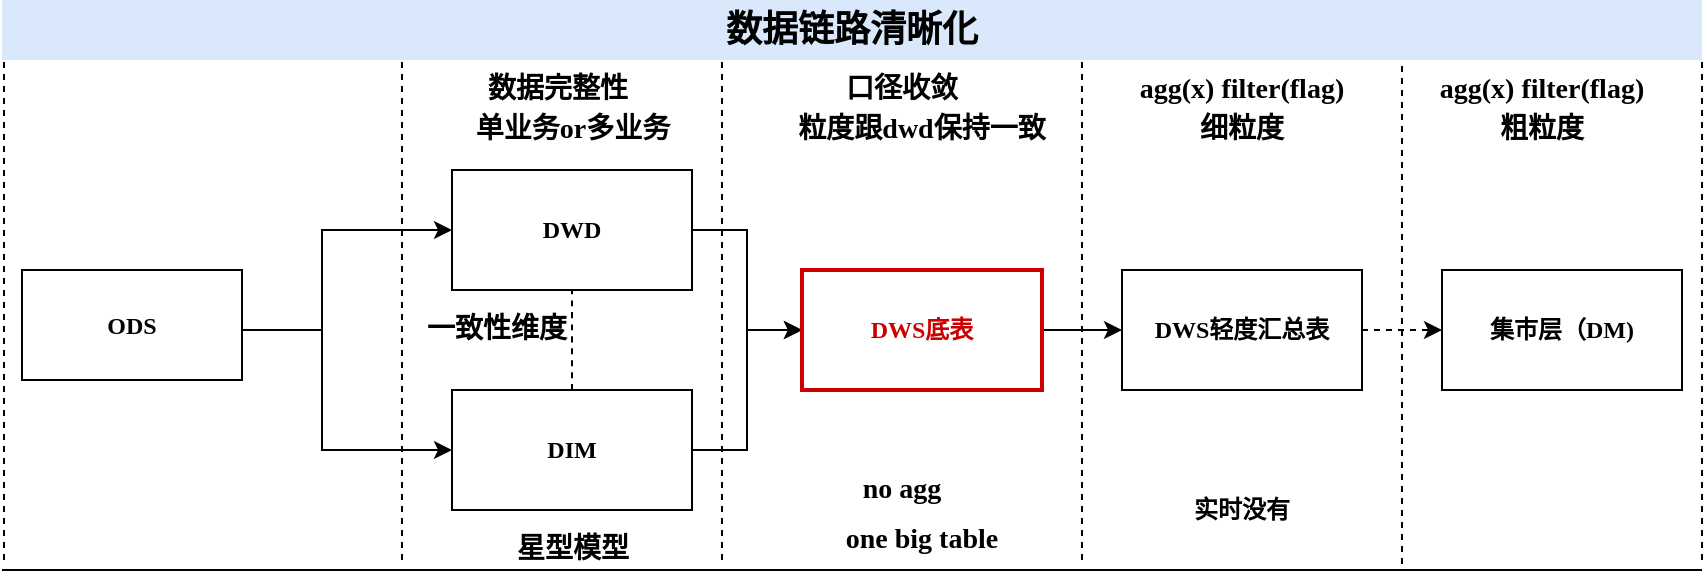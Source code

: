 <mxfile version="21.0.2" type="github">
  <diagram name="第 1 页" id="MpJJtZff5AQATM6ygYIF">
    <mxGraphModel dx="794" dy="515" grid="1" gridSize="10" guides="1" tooltips="1" connect="1" arrows="1" fold="1" page="1" pageScale="1" pageWidth="827" pageHeight="1169" math="0" shadow="0">
      <root>
        <mxCell id="0" />
        <mxCell id="1" parent="0" />
        <mxCell id="arTTNSpRISgWZkCejGCT-1" style="edgeStyle=orthogonalEdgeStyle;rounded=0;orthogonalLoop=1;jettySize=auto;html=1;exitX=1;exitY=0.5;exitDx=0;exitDy=0;fontFamily=微软雅黑;" parent="1" source="arTTNSpRISgWZkCejGCT-3" target="arTTNSpRISgWZkCejGCT-5" edge="1">
          <mxGeometry relative="1" as="geometry">
            <Array as="points">
              <mxPoint x="230" y="545" />
              <mxPoint x="230" y="495" />
            </Array>
          </mxGeometry>
        </mxCell>
        <mxCell id="arTTNSpRISgWZkCejGCT-2" style="edgeStyle=orthogonalEdgeStyle;rounded=0;orthogonalLoop=1;jettySize=auto;html=1;exitX=1;exitY=0.5;exitDx=0;exitDy=0;fontFamily=微软雅黑;" parent="1" source="arTTNSpRISgWZkCejGCT-3" target="arTTNSpRISgWZkCejGCT-7" edge="1">
          <mxGeometry relative="1" as="geometry">
            <Array as="points">
              <mxPoint x="230" y="545" />
              <mxPoint x="230" y="605" />
            </Array>
          </mxGeometry>
        </mxCell>
        <mxCell id="arTTNSpRISgWZkCejGCT-3" value="&lt;b&gt;ODS&lt;/b&gt;" style="rounded=0;whiteSpace=wrap;html=1;fontFamily=微软雅黑;" parent="1" diagramCategory="general" diagramName="Rectangle" vertex="1">
          <mxGeometry x="80" y="515" width="110" height="55" as="geometry" />
        </mxCell>
        <mxCell id="arTTNSpRISgWZkCejGCT-4" style="edgeStyle=orthogonalEdgeStyle;rounded=0;orthogonalLoop=1;jettySize=auto;html=1;exitX=1;exitY=0.5;exitDx=0;exitDy=0;entryX=0;entryY=0.5;entryDx=0;entryDy=0;fontFamily=微软雅黑;" parent="1" source="arTTNSpRISgWZkCejGCT-5" target="arTTNSpRISgWZkCejGCT-12" edge="1">
          <mxGeometry relative="1" as="geometry" />
        </mxCell>
        <mxCell id="arTTNSpRISgWZkCejGCT-5" value="&lt;b&gt;DWD&lt;/b&gt;" style="rounded=0;whiteSpace=wrap;html=1;fontFamily=微软雅黑;" parent="1" diagramCategory="general" diagramName="Rectangle" vertex="1">
          <mxGeometry x="295" y="465" width="120" height="60" as="geometry" />
        </mxCell>
        <mxCell id="arTTNSpRISgWZkCejGCT-7" value="&lt;b&gt;DIM&lt;/b&gt;" style="rounded=0;whiteSpace=wrap;html=1;fontFamily=微软雅黑;" parent="1" diagramCategory="general" diagramName="Rectangle" vertex="1">
          <mxGeometry x="295" y="575" width="120" height="60" as="geometry" />
        </mxCell>
        <mxCell id="arTTNSpRISgWZkCejGCT-9" value="&lt;b&gt;集市层（DM)&lt;/b&gt;" style="rounded=0;whiteSpace=wrap;html=1;fontFamily=微软雅黑;" parent="1" diagramCategory="general" diagramName="Rectangle" vertex="1">
          <mxGeometry x="790" y="515" width="120" height="60" as="geometry" />
        </mxCell>
        <mxCell id="arTTNSpRISgWZkCejGCT-10" style="edgeStyle=orthogonalEdgeStyle;rounded=0;orthogonalLoop=1;jettySize=auto;html=1;exitX=1;exitY=0.5;exitDx=0;exitDy=0;entryX=0;entryY=0.5;entryDx=0;entryDy=0;fontFamily=微软雅黑;" parent="1" source="arTTNSpRISgWZkCejGCT-7" target="arTTNSpRISgWZkCejGCT-12" edge="1">
          <mxGeometry relative="1" as="geometry" />
        </mxCell>
        <mxCell id="arTTNSpRISgWZkCejGCT-18" style="edgeStyle=orthogonalEdgeStyle;rounded=0;orthogonalLoop=1;jettySize=auto;html=1;exitX=1;exitY=0.5;exitDx=0;exitDy=0;entryX=0;entryY=0.5;entryDx=0;entryDy=0;fontSize=16;fontFamily=微软雅黑;" parent="1" source="arTTNSpRISgWZkCejGCT-12" target="arTTNSpRISgWZkCejGCT-17" edge="1">
          <mxGeometry relative="1" as="geometry" />
        </mxCell>
        <mxCell id="arTTNSpRISgWZkCejGCT-12" value="&lt;b&gt;&lt;font color=&quot;#cc0000&quot;&gt;DWS底表&lt;/font&gt;&lt;/b&gt;" style="rounded=0;whiteSpace=wrap;html=1;strokeColor=#CC0000;strokeWidth=2;fontFamily=微软雅黑;" parent="1" diagramCategory="general" diagramName="Rectangle" vertex="1">
          <mxGeometry x="470" y="515" width="120" height="60" as="geometry" />
        </mxCell>
        <mxCell id="arTTNSpRISgWZkCejGCT-14" value="" style="endArrow=none;dashed=1;html=1;rounded=0;fontSize=16;fontFamily=微软雅黑;" parent="1" edge="1">
          <mxGeometry width="50" height="50" relative="1" as="geometry">
            <mxPoint x="270" y="660" as="sourcePoint" />
            <mxPoint x="270" y="410" as="targetPoint" />
          </mxGeometry>
        </mxCell>
        <mxCell id="arTTNSpRISgWZkCejGCT-15" value="" style="endArrow=none;dashed=1;html=1;rounded=0;fontSize=16;fontFamily=微软雅黑;" parent="1" edge="1">
          <mxGeometry width="50" height="50" relative="1" as="geometry">
            <mxPoint x="430" y="660" as="sourcePoint" />
            <mxPoint x="430" y="410" as="targetPoint" />
          </mxGeometry>
        </mxCell>
        <mxCell id="arTTNSpRISgWZkCejGCT-16" value="" style="endArrow=none;dashed=1;html=1;rounded=0;fontSize=16;fontFamily=微软雅黑;" parent="1" edge="1">
          <mxGeometry width="50" height="50" relative="1" as="geometry">
            <mxPoint x="610" y="660" as="sourcePoint" />
            <mxPoint x="610" y="410" as="targetPoint" />
          </mxGeometry>
        </mxCell>
        <mxCell id="arTTNSpRISgWZkCejGCT-19" style="edgeStyle=orthogonalEdgeStyle;rounded=0;orthogonalLoop=1;jettySize=auto;html=1;exitX=1;exitY=0.5;exitDx=0;exitDy=0;entryX=0;entryY=0.5;entryDx=0;entryDy=0;fontSize=16;dashed=1;fontFamily=微软雅黑;" parent="1" source="arTTNSpRISgWZkCejGCT-17" target="arTTNSpRISgWZkCejGCT-9" edge="1">
          <mxGeometry relative="1" as="geometry" />
        </mxCell>
        <mxCell id="arTTNSpRISgWZkCejGCT-17" value="&lt;b&gt;DWS轻度汇总表&lt;/b&gt;" style="rounded=0;whiteSpace=wrap;html=1;fontFamily=微软雅黑;" parent="1" diagramCategory="general" diagramName="Rectangle" vertex="1">
          <mxGeometry x="630" y="515" width="120" height="60" as="geometry" />
        </mxCell>
        <mxCell id="arTTNSpRISgWZkCejGCT-20" value="" style="endArrow=none;dashed=1;html=1;rounded=0;fontSize=16;fontFamily=微软雅黑;entryX=0;entryY=0;entryDx=0;entryDy=0;" parent="1" edge="1">
          <mxGeometry width="50" height="50" relative="1" as="geometry">
            <mxPoint x="770" y="662" as="sourcePoint" />
            <mxPoint x="770" y="412" as="targetPoint" />
          </mxGeometry>
        </mxCell>
        <mxCell id="arTTNSpRISgWZkCejGCT-22" value="口径收敛" style="text;html=1;strokeColor=none;fillColor=none;align=center;verticalAlign=middle;whiteSpace=wrap;rounded=0;fontSize=14;fontStyle=1;fontFamily=微软雅黑;" parent="1" vertex="1">
          <mxGeometry x="440" y="410" width="160" height="30" as="geometry" />
        </mxCell>
        <mxCell id="arTTNSpRISgWZkCejGCT-23" value="one big table" style="text;html=1;strokeColor=none;fillColor=none;align=center;verticalAlign=middle;whiteSpace=wrap;rounded=0;fontSize=14;fontStyle=1;fontFamily=微软雅黑;" parent="1" vertex="1">
          <mxGeometry x="450" y="635" width="160" height="30" as="geometry" />
        </mxCell>
        <mxCell id="arTTNSpRISgWZkCejGCT-24" value="星型模型" style="text;html=1;strokeColor=none;fillColor=none;align=center;verticalAlign=middle;whiteSpace=wrap;rounded=0;fontSize=14;fontStyle=1;fontFamily=微软雅黑;" parent="1" vertex="1">
          <mxGeometry x="287.5" y="640" width="135" height="30" as="geometry" />
        </mxCell>
        <mxCell id="arTTNSpRISgWZkCejGCT-25" value="粒度跟dwd保持一致" style="text;html=1;strokeColor=none;fillColor=none;align=center;verticalAlign=middle;whiteSpace=wrap;rounded=0;fontSize=14;fontStyle=1;fontFamily=微软雅黑;" parent="1" vertex="1">
          <mxGeometry x="450" y="430" width="160" height="30" as="geometry" />
        </mxCell>
        <mxCell id="arTTNSpRISgWZkCejGCT-26" value="agg(x) filter(flag)" style="text;html=1;strokeColor=none;fillColor=none;align=center;verticalAlign=middle;whiteSpace=wrap;rounded=0;fontSize=14;fontStyle=1;fontFamily=微软雅黑;" parent="1" vertex="1">
          <mxGeometry x="620" y="410" width="140" height="30" as="geometry" />
        </mxCell>
        <mxCell id="arTTNSpRISgWZkCejGCT-27" value="" style="endArrow=none;dashed=1;html=1;rounded=0;fontSize=16;fontFamily=微软雅黑;entryX=1;entryY=1;entryDx=0;entryDy=0;" parent="1" target="arTTNSpRISgWZkCejGCT-34" edge="1">
          <mxGeometry width="50" height="50" relative="1" as="geometry">
            <mxPoint x="920" y="660" as="sourcePoint" />
            <mxPoint x="920" y="420" as="targetPoint" />
          </mxGeometry>
        </mxCell>
        <mxCell id="arTTNSpRISgWZkCejGCT-28" value="单业务or多业务" style="text;html=1;strokeColor=none;fillColor=none;align=center;verticalAlign=middle;whiteSpace=wrap;rounded=0;fontSize=14;fontStyle=1;fontFamily=微软雅黑;" parent="1" vertex="1">
          <mxGeometry x="282.5" y="430" width="145" height="30" as="geometry" />
        </mxCell>
        <mxCell id="arTTNSpRISgWZkCejGCT-29" value="agg(x) filter(flag)" style="text;html=1;strokeColor=none;fillColor=none;align=center;verticalAlign=middle;whiteSpace=wrap;rounded=0;fontSize=14;fontStyle=1;fontFamily=微软雅黑;" parent="1" vertex="1">
          <mxGeometry x="770" y="410" width="140" height="30" as="geometry" />
        </mxCell>
        <mxCell id="arTTNSpRISgWZkCejGCT-30" value="no agg" style="text;html=1;strokeColor=none;fillColor=none;align=center;verticalAlign=middle;whiteSpace=wrap;rounded=0;fontSize=14;fontStyle=1;fontFamily=微软雅黑;" parent="1" vertex="1">
          <mxGeometry x="440" y="610" width="160" height="30" as="geometry" />
        </mxCell>
        <mxCell id="arTTNSpRISgWZkCejGCT-31" value="数据完整性" style="text;html=1;strokeColor=none;fillColor=none;align=center;verticalAlign=middle;whiteSpace=wrap;rounded=0;fontSize=14;fontStyle=1;fontFamily=微软雅黑;" parent="1" vertex="1">
          <mxGeometry x="267.5" y="410" width="160" height="30" as="geometry" />
        </mxCell>
        <mxCell id="arTTNSpRISgWZkCejGCT-32" value="细粒度" style="text;html=1;strokeColor=none;fillColor=none;align=center;verticalAlign=middle;whiteSpace=wrap;rounded=0;fontSize=14;fontStyle=1;fontFamily=微软雅黑;" parent="1" vertex="1">
          <mxGeometry x="610" y="430" width="160" height="30" as="geometry" />
        </mxCell>
        <mxCell id="arTTNSpRISgWZkCejGCT-33" value="粗粒度" style="text;html=1;strokeColor=none;fillColor=none;align=center;verticalAlign=middle;whiteSpace=wrap;rounded=0;fontSize=14;fontStyle=1;fontFamily=微软雅黑;" parent="1" vertex="1">
          <mxGeometry x="760" y="430" width="160" height="30" as="geometry" />
        </mxCell>
        <mxCell id="arTTNSpRISgWZkCejGCT-34" value="&lt;font size=&quot;1&quot; color=&quot;#000000&quot;&gt;&lt;b style=&quot;font-size: 18px;&quot;&gt;数据链路清晰化&lt;/b&gt;&lt;/font&gt;" style="rounded=0;whiteSpace=wrap;html=1;strokeColor=none;strokeWidth=1;fontSize=14;fillColor=#dae8fc;fontFamily=微软雅黑;" parent="1" vertex="1">
          <mxGeometry x="70" y="380" width="850" height="30" as="geometry" />
        </mxCell>
        <mxCell id="arTTNSpRISgWZkCejGCT-35" value="一致性维度" style="text;html=1;strokeColor=none;fillColor=none;align=center;verticalAlign=middle;whiteSpace=wrap;rounded=0;fontSize=14;fontStyle=1;fontFamily=微软雅黑;" parent="1" vertex="1">
          <mxGeometry x="250" y="530" width="135" height="30" as="geometry" />
        </mxCell>
        <mxCell id="arTTNSpRISgWZkCejGCT-37" value="" style="endArrow=none;html=1;dashed=1;fontSize=14;fontColor=#000000;curved=1;entryX=0.5;entryY=1;entryDx=0;entryDy=0;fontFamily=微软雅黑;" parent="1" source="arTTNSpRISgWZkCejGCT-7" target="arTTNSpRISgWZkCejGCT-5" edge="1">
          <mxGeometry width="50" height="50" relative="1" as="geometry">
            <mxPoint x="160" y="810" as="sourcePoint" />
            <mxPoint x="210" y="760" as="targetPoint" />
          </mxGeometry>
        </mxCell>
        <mxCell id="KGGYFP8Ysn4OgJbA4kyq-1" value="" style="endArrow=none;html=1;rounded=0;" edge="1" parent="1">
          <mxGeometry width="50" height="50" relative="1" as="geometry">
            <mxPoint x="70" y="665" as="sourcePoint" />
            <mxPoint x="920" y="665" as="targetPoint" />
          </mxGeometry>
        </mxCell>
        <mxCell id="KGGYFP8Ysn4OgJbA4kyq-3" value="&lt;b&gt;实时没有&lt;/b&gt;" style="text;html=1;strokeColor=none;fillColor=none;align=center;verticalAlign=middle;whiteSpace=wrap;rounded=0;" vertex="1" parent="1">
          <mxGeometry x="660" y="620" width="60" height="30" as="geometry" />
        </mxCell>
        <mxCell id="KGGYFP8Ysn4OgJbA4kyq-5" value="" style="endArrow=none;dashed=1;html=1;rounded=0;fontSize=16;fontFamily=微软雅黑;" edge="1" parent="1">
          <mxGeometry width="50" height="50" relative="1" as="geometry">
            <mxPoint x="71" y="660" as="sourcePoint" />
            <mxPoint x="71" y="410" as="targetPoint" />
          </mxGeometry>
        </mxCell>
      </root>
    </mxGraphModel>
  </diagram>
</mxfile>

